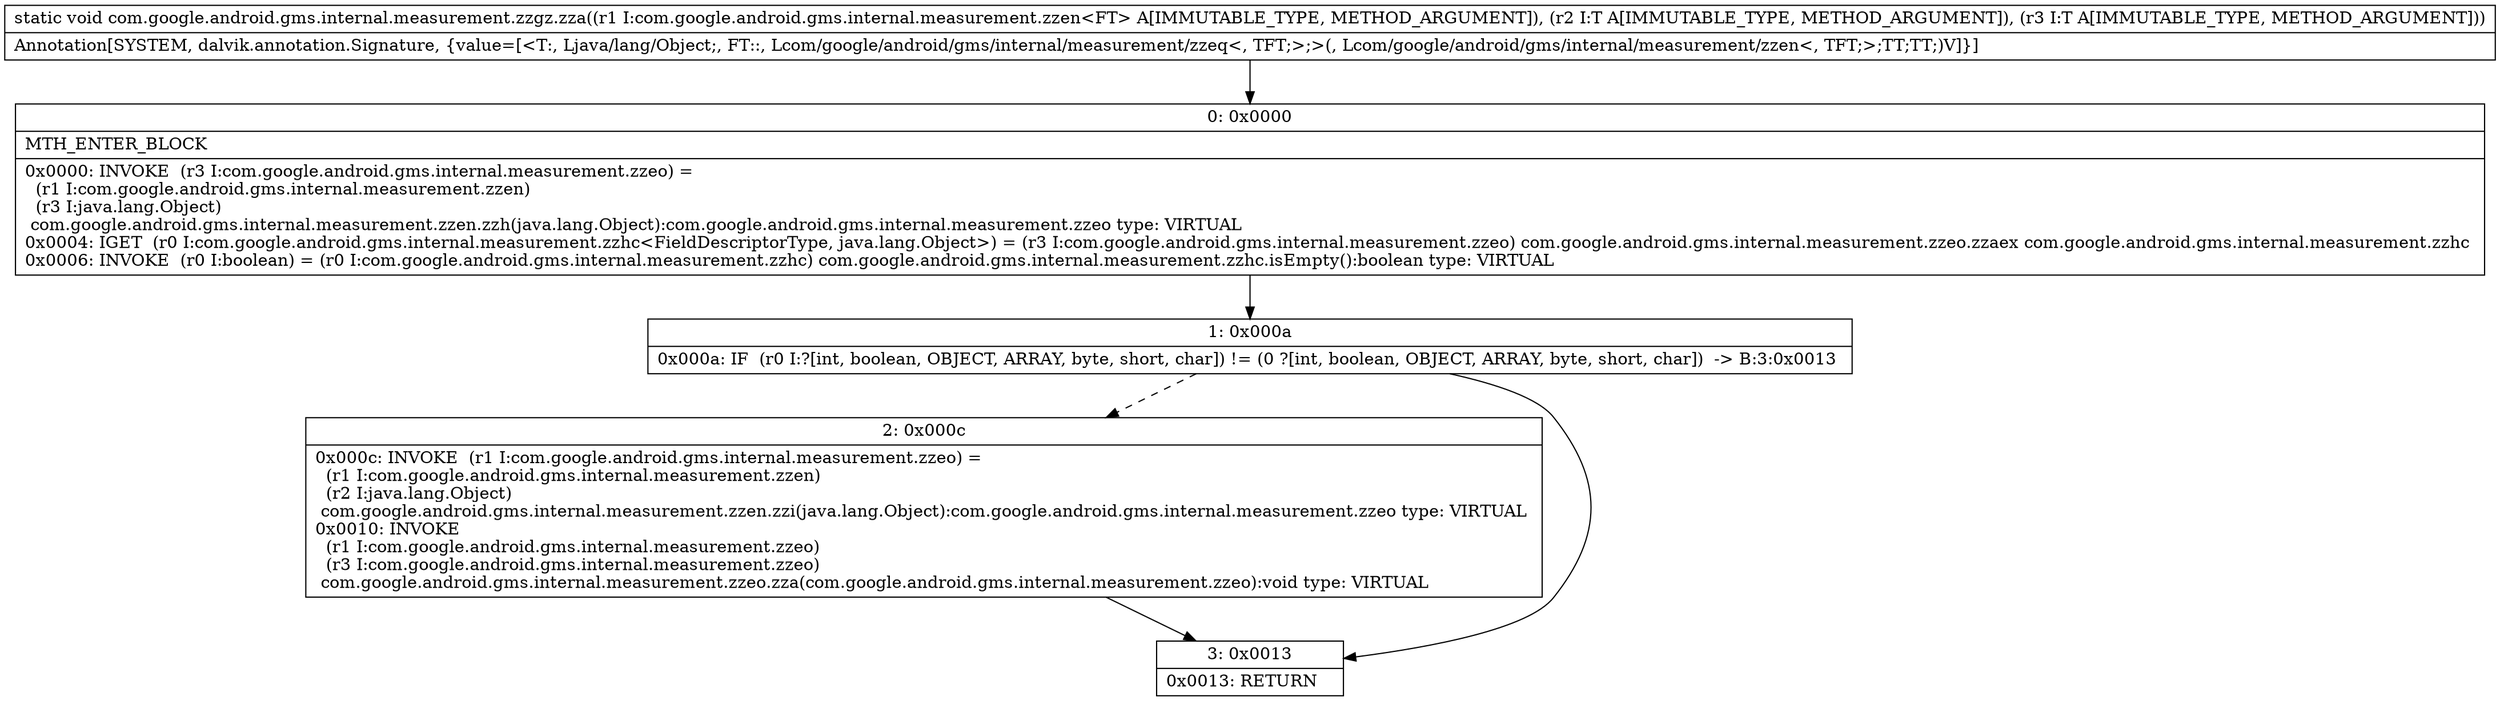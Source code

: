 digraph "CFG forcom.google.android.gms.internal.measurement.zzgz.zza(Lcom\/google\/android\/gms\/internal\/measurement\/zzen;Ljava\/lang\/Object;Ljava\/lang\/Object;)V" {
Node_0 [shape=record,label="{0\:\ 0x0000|MTH_ENTER_BLOCK\l|0x0000: INVOKE  (r3 I:com.google.android.gms.internal.measurement.zzeo) = \l  (r1 I:com.google.android.gms.internal.measurement.zzen)\l  (r3 I:java.lang.Object)\l com.google.android.gms.internal.measurement.zzen.zzh(java.lang.Object):com.google.android.gms.internal.measurement.zzeo type: VIRTUAL \l0x0004: IGET  (r0 I:com.google.android.gms.internal.measurement.zzhc\<FieldDescriptorType, java.lang.Object\>) = (r3 I:com.google.android.gms.internal.measurement.zzeo) com.google.android.gms.internal.measurement.zzeo.zzaex com.google.android.gms.internal.measurement.zzhc \l0x0006: INVOKE  (r0 I:boolean) = (r0 I:com.google.android.gms.internal.measurement.zzhc) com.google.android.gms.internal.measurement.zzhc.isEmpty():boolean type: VIRTUAL \l}"];
Node_1 [shape=record,label="{1\:\ 0x000a|0x000a: IF  (r0 I:?[int, boolean, OBJECT, ARRAY, byte, short, char]) != (0 ?[int, boolean, OBJECT, ARRAY, byte, short, char])  \-\> B:3:0x0013 \l}"];
Node_2 [shape=record,label="{2\:\ 0x000c|0x000c: INVOKE  (r1 I:com.google.android.gms.internal.measurement.zzeo) = \l  (r1 I:com.google.android.gms.internal.measurement.zzen)\l  (r2 I:java.lang.Object)\l com.google.android.gms.internal.measurement.zzen.zzi(java.lang.Object):com.google.android.gms.internal.measurement.zzeo type: VIRTUAL \l0x0010: INVOKE  \l  (r1 I:com.google.android.gms.internal.measurement.zzeo)\l  (r3 I:com.google.android.gms.internal.measurement.zzeo)\l com.google.android.gms.internal.measurement.zzeo.zza(com.google.android.gms.internal.measurement.zzeo):void type: VIRTUAL \l}"];
Node_3 [shape=record,label="{3\:\ 0x0013|0x0013: RETURN   \l}"];
MethodNode[shape=record,label="{static void com.google.android.gms.internal.measurement.zzgz.zza((r1 I:com.google.android.gms.internal.measurement.zzen\<FT\> A[IMMUTABLE_TYPE, METHOD_ARGUMENT]), (r2 I:T A[IMMUTABLE_TYPE, METHOD_ARGUMENT]), (r3 I:T A[IMMUTABLE_TYPE, METHOD_ARGUMENT]))  | Annotation[SYSTEM, dalvik.annotation.Signature, \{value=[\<T:, Ljava\/lang\/Object;, FT::, Lcom\/google\/android\/gms\/internal\/measurement\/zzeq\<, TFT;\>;\>(, Lcom\/google\/android\/gms\/internal\/measurement\/zzen\<, TFT;\>;TT;TT;)V]\}]\l}"];
MethodNode -> Node_0;
Node_0 -> Node_1;
Node_1 -> Node_2[style=dashed];
Node_1 -> Node_3;
Node_2 -> Node_3;
}

